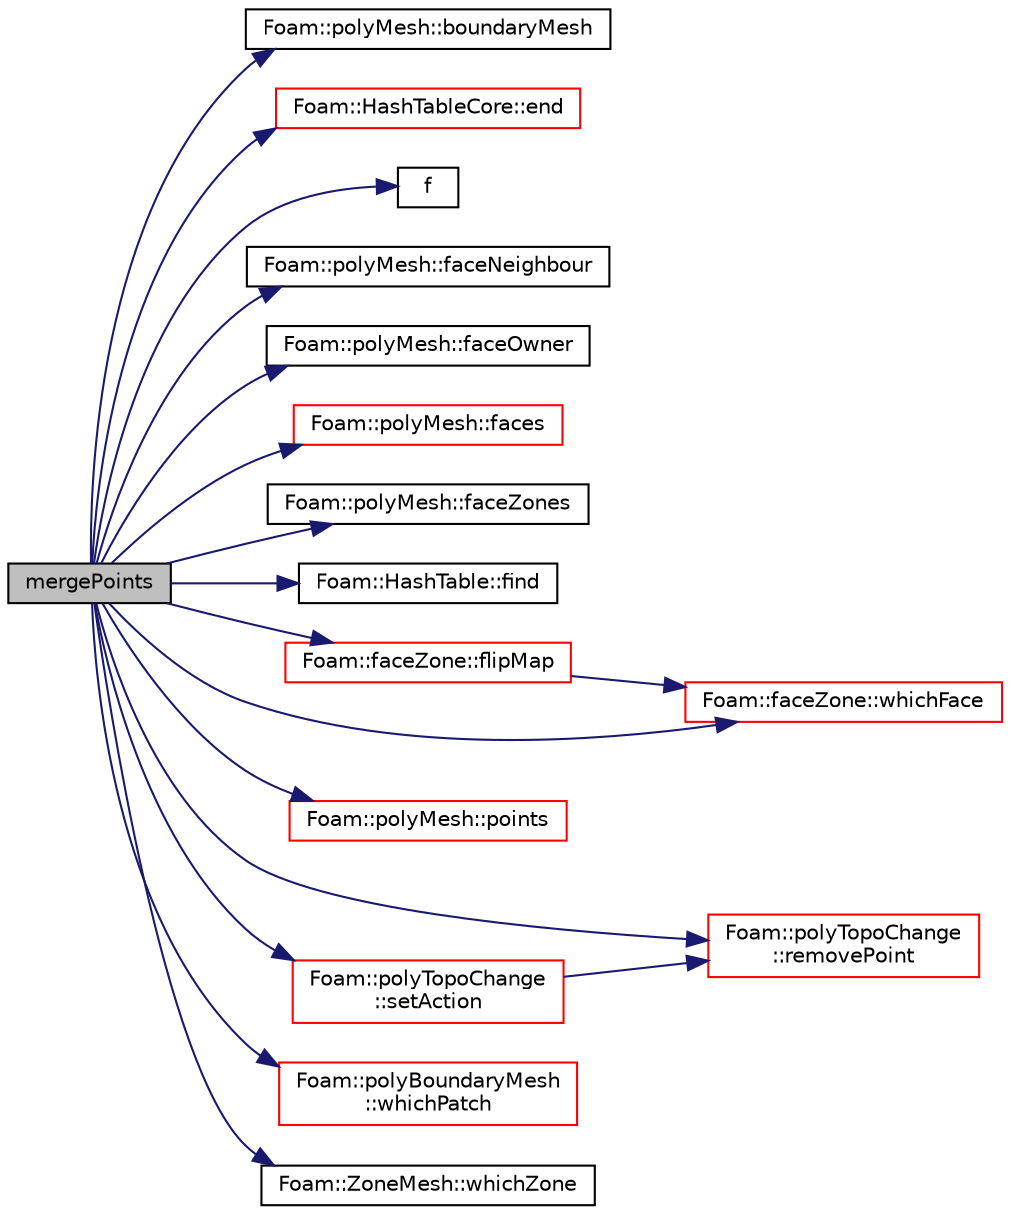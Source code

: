 digraph "mergePoints"
{
  bgcolor="transparent";
  edge [fontname="Helvetica",fontsize="10",labelfontname="Helvetica",labelfontsize="10"];
  node [fontname="Helvetica",fontsize="10",shape=record];
  rankdir="LR";
  Node1104 [label="mergePoints",height=0.2,width=0.4,color="black", fillcolor="grey75", style="filled", fontcolor="black"];
  Node1104 -> Node1105 [color="midnightblue",fontsize="10",style="solid",fontname="Helvetica"];
  Node1105 [label="Foam::polyMesh::boundaryMesh",height=0.2,width=0.4,color="black",URL="$a28565.html#a9f2b68c134340291eda6197f47f25484",tooltip="Return boundary mesh. "];
  Node1104 -> Node1106 [color="midnightblue",fontsize="10",style="solid",fontname="Helvetica"];
  Node1106 [label="Foam::HashTableCore::end",height=0.2,width=0.4,color="red",URL="$a26849.html#a540580a296c0ff351686ceb4f27b6fe6",tooltip="iteratorEnd set to beyond the end of any HashTable "];
  Node1104 -> Node1114 [color="midnightblue",fontsize="10",style="solid",fontname="Helvetica"];
  Node1114 [label="f",height=0.2,width=0.4,color="black",URL="$a18335.html#a888be93833ac7a23170555c69c690288"];
  Node1104 -> Node1115 [color="midnightblue",fontsize="10",style="solid",fontname="Helvetica"];
  Node1115 [label="Foam::polyMesh::faceNeighbour",height=0.2,width=0.4,color="black",URL="$a28565.html#a9fb57b52c700ed61f09ada65412d13e3",tooltip="Return face neighbour. "];
  Node1104 -> Node1116 [color="midnightblue",fontsize="10",style="solid",fontname="Helvetica"];
  Node1116 [label="Foam::polyMesh::faceOwner",height=0.2,width=0.4,color="black",URL="$a28565.html#a57752b49bfee23ca1944c3fb0493974f",tooltip="Return face owner. "];
  Node1104 -> Node1117 [color="midnightblue",fontsize="10",style="solid",fontname="Helvetica"];
  Node1117 [label="Foam::polyMesh::faces",height=0.2,width=0.4,color="red",URL="$a28565.html#a431c0a24765f0bb6d32f6a03ce0e9b57",tooltip="Return raw faces. "];
  Node1104 -> Node1158 [color="midnightblue",fontsize="10",style="solid",fontname="Helvetica"];
  Node1158 [label="Foam::polyMesh::faceZones",height=0.2,width=0.4,color="black",URL="$a28565.html#af216614a0f9997169eea2cade46dc9ba",tooltip="Return face zone mesh. "];
  Node1104 -> Node1159 [color="midnightblue",fontsize="10",style="solid",fontname="Helvetica"];
  Node1159 [label="Foam::HashTable::find",height=0.2,width=0.4,color="black",URL="$a26841.html#a76b2c74ebd9f33fa9f76261b027ffc11",tooltip="Find and return an iterator set at the hashedEntry. "];
  Node1104 -> Node1160 [color="midnightblue",fontsize="10",style="solid",fontname="Helvetica"];
  Node1160 [label="Foam::faceZone::flipMap",height=0.2,width=0.4,color="red",URL="$a28665.html#a03ecd61e4e943657de29efcacd488b19",tooltip="Return face flip map. "];
  Node1160 -> Node1511 [color="midnightblue",fontsize="10",style="solid",fontname="Helvetica"];
  Node1511 [label="Foam::faceZone::whichFace",height=0.2,width=0.4,color="red",URL="$a28665.html#a2a776b244e1eea320ab33cc0a21cf56a",tooltip="Helper function to re-direct to zone::localID(...) "];
  Node1104 -> Node1517 [color="midnightblue",fontsize="10",style="solid",fontname="Helvetica"];
  Node1517 [label="Foam::polyMesh::points",height=0.2,width=0.4,color="red",URL="$a28565.html#ac44123fc1265297c41a43c3b62fdb4c2",tooltip="Return raw points. "];
  Node1104 -> Node1518 [color="midnightblue",fontsize="10",style="solid",fontname="Helvetica"];
  Node1518 [label="Foam::polyTopoChange\l::removePoint",height=0.2,width=0.4,color="red",URL="$a22449.html#a01afb06197fad38def20100780f8aa52",tooltip="Remove/merge point. "];
  Node1104 -> Node1522 [color="midnightblue",fontsize="10",style="solid",fontname="Helvetica"];
  Node1522 [label="Foam::polyTopoChange\l::setAction",height=0.2,width=0.4,color="red",URL="$a22449.html#a40a23962b792d24f4cb999f5b55aece2",tooltip="For compatibility with polyTopoChange: set topological action. "];
  Node1522 -> Node1518 [color="midnightblue",fontsize="10",style="solid",fontname="Helvetica"];
  Node1104 -> Node1511 [color="midnightblue",fontsize="10",style="solid",fontname="Helvetica"];
  Node1104 -> Node1486 [color="midnightblue",fontsize="10",style="solid",fontname="Helvetica"];
  Node1486 [label="Foam::polyBoundaryMesh\l::whichPatch",height=0.2,width=0.4,color="red",URL="$a28557.html#aa2ff13fd90903c4f4cdfe81b48b2bb92",tooltip="Return patch index for a given face label. "];
  Node1104 -> Node1593 [color="midnightblue",fontsize="10",style="solid",fontname="Helvetica"];
  Node1593 [label="Foam::ZoneMesh::whichZone",height=0.2,width=0.4,color="black",URL="$a28677.html#ad9948c6afa6162ff01554f71ff676aa2",tooltip="Given a global object index, return the zone it is in. "];
}

